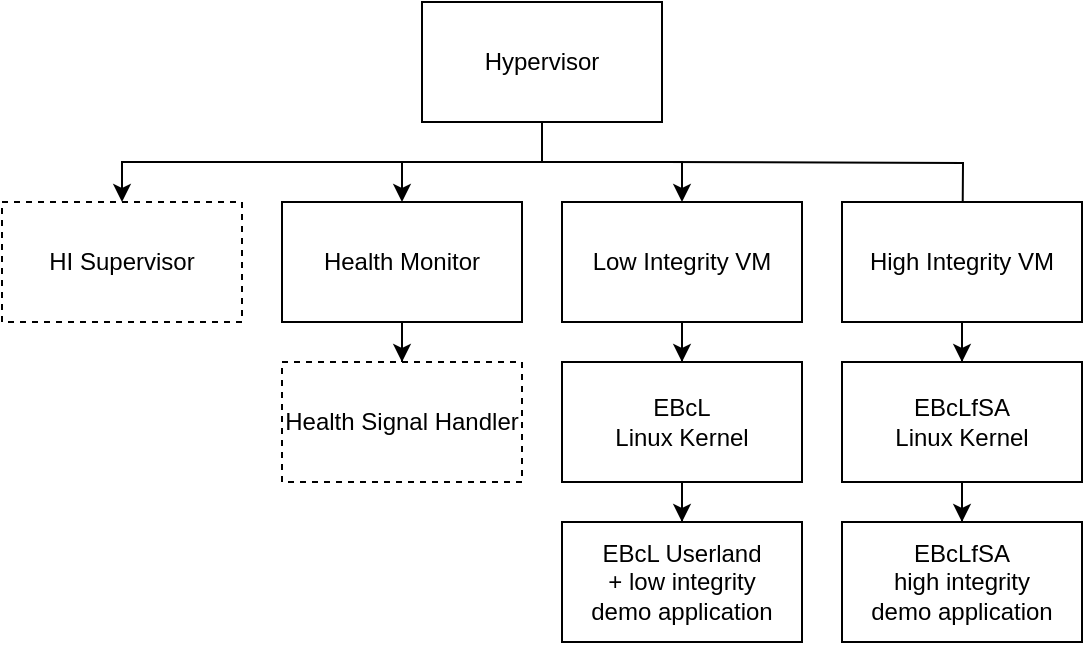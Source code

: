 <mxfile version="24.7.17">
  <diagram name="Page-1" id="595OyD2Uy5viJrLKXtSn">
    <mxGraphModel dx="1114" dy="1027" grid="1" gridSize="10" guides="1" tooltips="1" connect="1" arrows="1" fold="1" page="1" pageScale="1" pageWidth="827" pageHeight="1169" math="0" shadow="0">
      <root>
        <mxCell id="0" />
        <mxCell id="1" parent="0" />
        <mxCell id="c10KjqWaN-LSn1iy7Hr4-11" style="edgeStyle=orthogonalEdgeStyle;rounded=0;orthogonalLoop=1;jettySize=auto;html=1;" edge="1" parent="1" source="c10KjqWaN-LSn1iy7Hr4-2" target="c10KjqWaN-LSn1iy7Hr4-3">
          <mxGeometry relative="1" as="geometry">
            <Array as="points">
              <mxPoint x="310" y="280" />
              <mxPoint x="100" y="280" />
            </Array>
          </mxGeometry>
        </mxCell>
        <mxCell id="c10KjqWaN-LSn1iy7Hr4-12" style="edgeStyle=orthogonalEdgeStyle;rounded=0;orthogonalLoop=1;jettySize=auto;html=1;" edge="1" parent="1" source="c10KjqWaN-LSn1iy7Hr4-2" target="c10KjqWaN-LSn1iy7Hr4-4">
          <mxGeometry relative="1" as="geometry" />
        </mxCell>
        <mxCell id="c10KjqWaN-LSn1iy7Hr4-13" style="edgeStyle=orthogonalEdgeStyle;rounded=0;orthogonalLoop=1;jettySize=auto;html=1;entryX=0.5;entryY=0;entryDx=0;entryDy=0;" edge="1" parent="1" source="c10KjqWaN-LSn1iy7Hr4-2" target="c10KjqWaN-LSn1iy7Hr4-5">
          <mxGeometry relative="1" as="geometry" />
        </mxCell>
        <mxCell id="c10KjqWaN-LSn1iy7Hr4-14" style="edgeStyle=orthogonalEdgeStyle;rounded=0;orthogonalLoop=1;jettySize=auto;html=1;" edge="1" parent="1">
          <mxGeometry relative="1" as="geometry">
            <mxPoint x="370" y="280" as="sourcePoint" />
            <mxPoint x="520" y="350" as="targetPoint" />
          </mxGeometry>
        </mxCell>
        <mxCell id="c10KjqWaN-LSn1iy7Hr4-2" value="Hypervisor" style="rounded=0;whiteSpace=wrap;html=1;" vertex="1" parent="1">
          <mxGeometry x="250" y="200" width="120" height="60" as="geometry" />
        </mxCell>
        <mxCell id="c10KjqWaN-LSn1iy7Hr4-3" value="HI Supervisor" style="rounded=0;whiteSpace=wrap;html=1;dashed=1;" vertex="1" parent="1">
          <mxGeometry x="40" y="300" width="120" height="60" as="geometry" />
        </mxCell>
        <mxCell id="c10KjqWaN-LSn1iy7Hr4-21" style="edgeStyle=orthogonalEdgeStyle;rounded=0;orthogonalLoop=1;jettySize=auto;html=1;" edge="1" parent="1" source="c10KjqWaN-LSn1iy7Hr4-4" target="c10KjqWaN-LSn1iy7Hr4-20">
          <mxGeometry relative="1" as="geometry" />
        </mxCell>
        <mxCell id="c10KjqWaN-LSn1iy7Hr4-4" value="Health&amp;nbsp;&lt;span style=&quot;background-color: initial;&quot;&gt;Monitor&lt;/span&gt;" style="rounded=0;whiteSpace=wrap;html=1;" vertex="1" parent="1">
          <mxGeometry x="180" y="300" width="120" height="60" as="geometry" />
        </mxCell>
        <mxCell id="c10KjqWaN-LSn1iy7Hr4-15" style="edgeStyle=orthogonalEdgeStyle;rounded=0;orthogonalLoop=1;jettySize=auto;html=1;" edge="1" parent="1" source="c10KjqWaN-LSn1iy7Hr4-5" target="c10KjqWaN-LSn1iy7Hr4-7">
          <mxGeometry relative="1" as="geometry" />
        </mxCell>
        <mxCell id="c10KjqWaN-LSn1iy7Hr4-5" value="Low Integrity VM" style="rounded=0;whiteSpace=wrap;html=1;" vertex="1" parent="1">
          <mxGeometry x="320" y="300" width="120" height="60" as="geometry" />
        </mxCell>
        <mxCell id="c10KjqWaN-LSn1iy7Hr4-16" style="edgeStyle=orthogonalEdgeStyle;rounded=0;orthogonalLoop=1;jettySize=auto;html=1;" edge="1" parent="1" source="c10KjqWaN-LSn1iy7Hr4-6" target="c10KjqWaN-LSn1iy7Hr4-8">
          <mxGeometry relative="1" as="geometry" />
        </mxCell>
        <mxCell id="c10KjqWaN-LSn1iy7Hr4-6" value="High Integrity VM" style="rounded=0;whiteSpace=wrap;html=1;" vertex="1" parent="1">
          <mxGeometry x="460" y="300" width="120" height="60" as="geometry" />
        </mxCell>
        <mxCell id="c10KjqWaN-LSn1iy7Hr4-17" style="edgeStyle=orthogonalEdgeStyle;rounded=0;orthogonalLoop=1;jettySize=auto;html=1;" edge="1" parent="1" source="c10KjqWaN-LSn1iy7Hr4-7" target="c10KjqWaN-LSn1iy7Hr4-9">
          <mxGeometry relative="1" as="geometry" />
        </mxCell>
        <mxCell id="c10KjqWaN-LSn1iy7Hr4-7" value="EBcL&lt;br&gt;Linux Kernel" style="rounded=0;whiteSpace=wrap;html=1;" vertex="1" parent="1">
          <mxGeometry x="320" y="380" width="120" height="60" as="geometry" />
        </mxCell>
        <mxCell id="c10KjqWaN-LSn1iy7Hr4-18" style="edgeStyle=orthogonalEdgeStyle;rounded=0;orthogonalLoop=1;jettySize=auto;html=1;" edge="1" parent="1" source="c10KjqWaN-LSn1iy7Hr4-8" target="c10KjqWaN-LSn1iy7Hr4-10">
          <mxGeometry relative="1" as="geometry" />
        </mxCell>
        <mxCell id="c10KjqWaN-LSn1iy7Hr4-8" value="EBcLfSA&lt;br&gt;Linux Kernel" style="rounded=0;whiteSpace=wrap;html=1;" vertex="1" parent="1">
          <mxGeometry x="460" y="380" width="120" height="60" as="geometry" />
        </mxCell>
        <mxCell id="c10KjqWaN-LSn1iy7Hr4-9" value="EBcL Userland&lt;br&gt;+ low integrity&lt;br&gt;demo application" style="rounded=0;whiteSpace=wrap;html=1;" vertex="1" parent="1">
          <mxGeometry x="320" y="460" width="120" height="60" as="geometry" />
        </mxCell>
        <mxCell id="c10KjqWaN-LSn1iy7Hr4-10" value="EBcLfSA&lt;br&gt;high integrity&lt;br&gt;demo application" style="rounded=0;whiteSpace=wrap;html=1;" vertex="1" parent="1">
          <mxGeometry x="460" y="460" width="120" height="60" as="geometry" />
        </mxCell>
        <mxCell id="c10KjqWaN-LSn1iy7Hr4-20" value="Health Signal Handler" style="rounded=0;whiteSpace=wrap;html=1;dashed=1;" vertex="1" parent="1">
          <mxGeometry x="180" y="380" width="120" height="60" as="geometry" />
        </mxCell>
      </root>
    </mxGraphModel>
  </diagram>
</mxfile>
